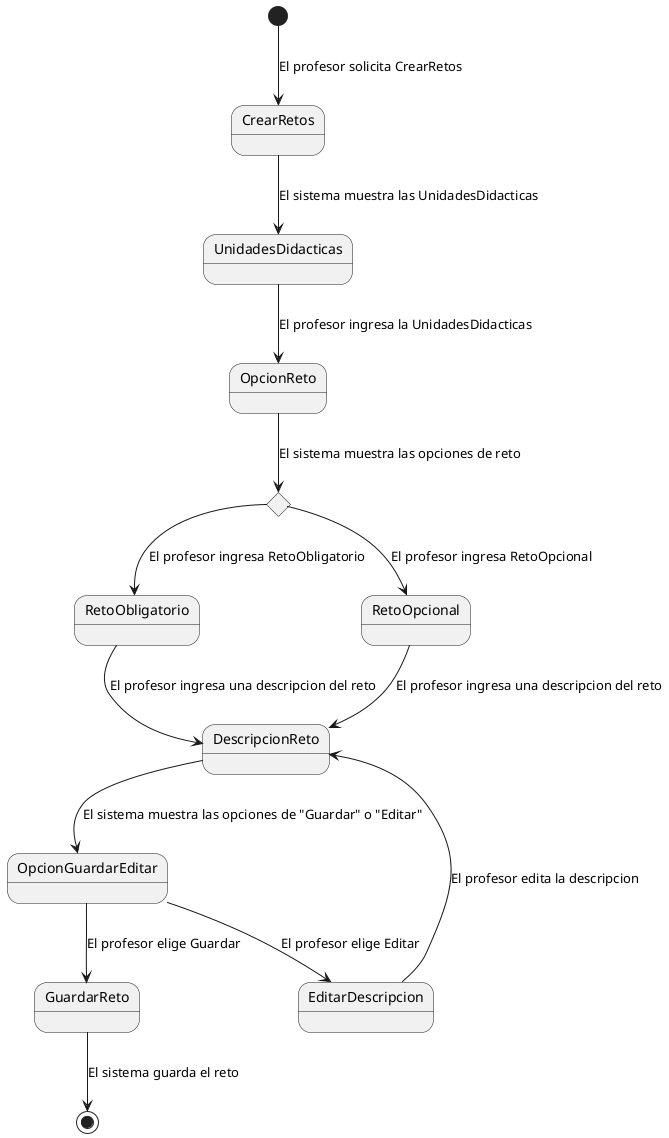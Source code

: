 @startuml

[*] --> CrearRetos : El profesor solicita CrearRetos
CrearRetos --> UnidadesDidacticas : El sistema muestra las UnidadesDidacticas
UnidadesDidacticas --> OpcionReto : El profesor ingresa la UnidadesDidacticas
state reto <<choice>>
OpcionReto --> reto : El sistema muestra las opciones de reto
reto --> RetoObligatorio : El profesor ingresa RetoObligatorio
reto --> RetoOpcional : El profesor ingresa RetoOpcional
RetoObligatorio --> DescripcionReto : El profesor ingresa una descripcion del reto
RetoOpcional --> DescripcionReto : El profesor ingresa una descripcion del reto
DescripcionReto --> OpcionGuardarEditar : El sistema muestra las opciones de "Guardar" o "Editar"
state OpcionGuardarEditar <<choice>>
OpcionGuardarEditar --> GuardarReto : El profesor elige Guardar
OpcionGuardarEditar --> EditarDescripcion : El profesor elige Editar
EditarDescripcion --> DescripcionReto : El profesor edita la descripcion
GuardarReto --> [*] : El sistema guarda el reto

@enduml
